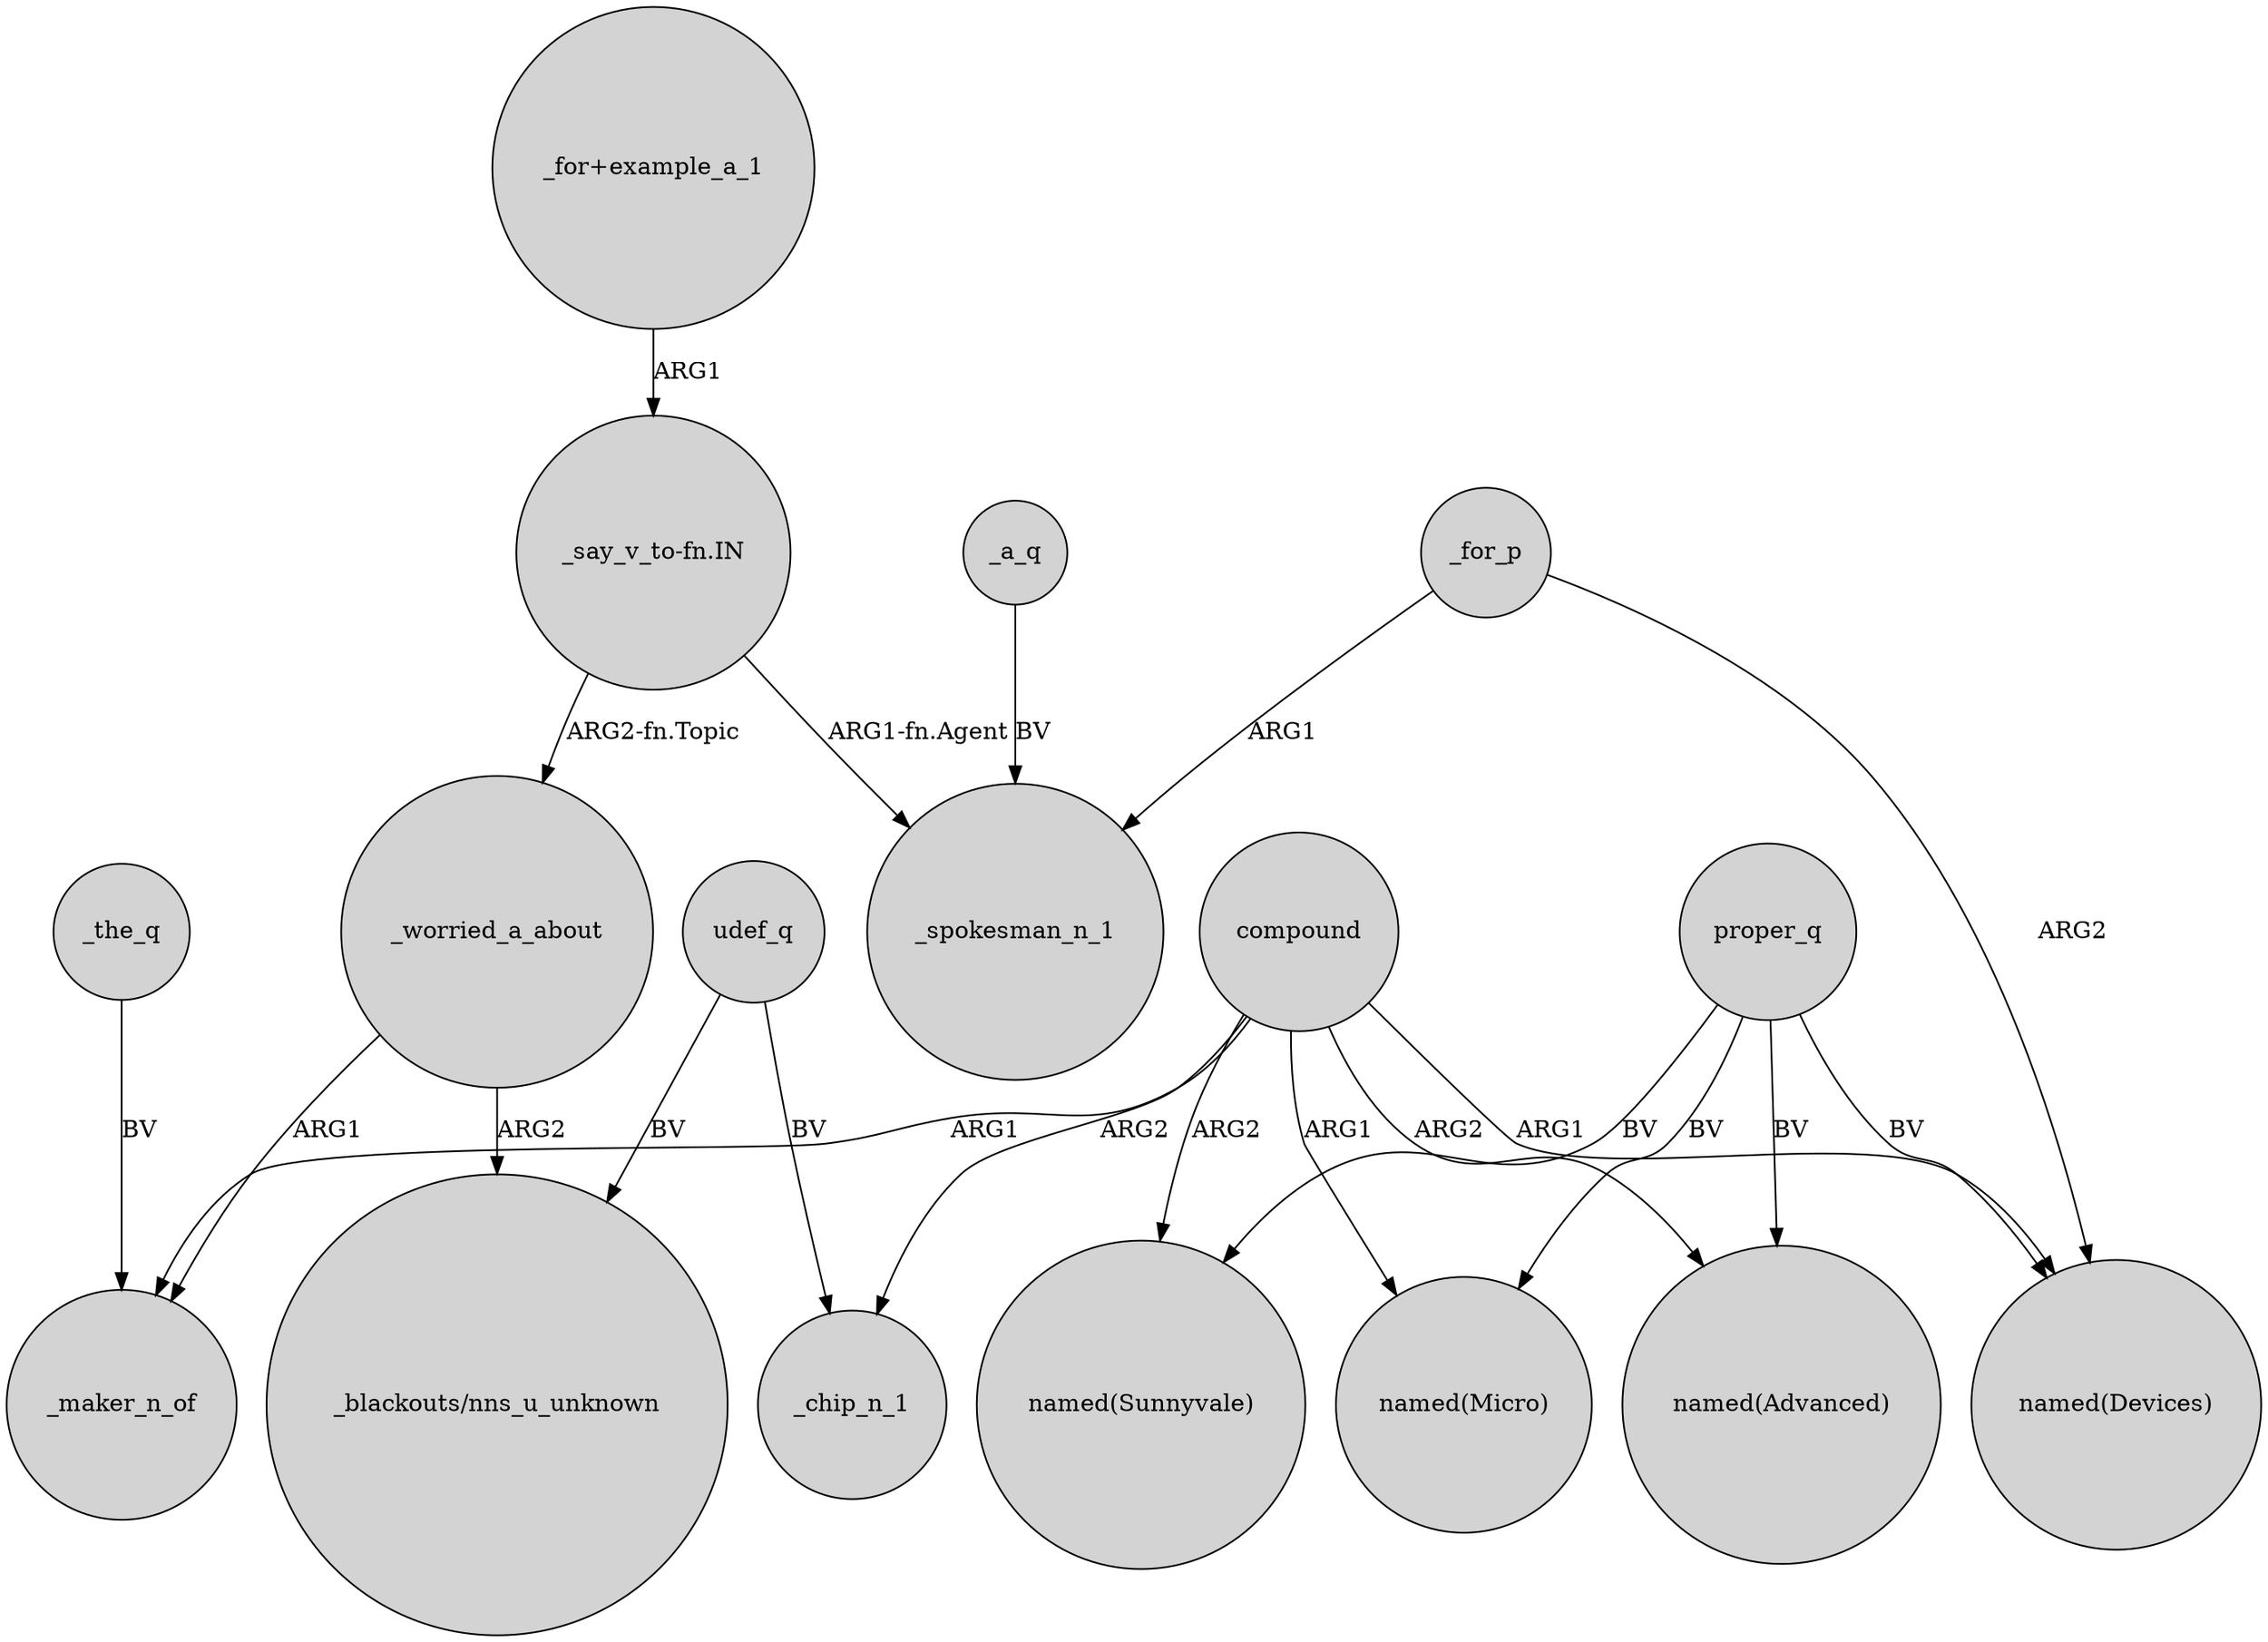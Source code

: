 digraph {
	node [shape=circle style=filled]
	_for_p -> _spokesman_n_1 [label=ARG1]
	"_say_v_to-fn.IN" -> _worried_a_about [label="ARG2-fn.Topic"]
	compound -> "named(Devices)" [label=ARG1]
	compound -> "named(Micro)" [label=ARG1]
	_worried_a_about -> "_blackouts/nns_u_unknown" [label=ARG2]
	udef_q -> _chip_n_1 [label=BV]
	compound -> _maker_n_of [label=ARG1]
	_the_q -> _maker_n_of [label=BV]
	"_say_v_to-fn.IN" -> _spokesman_n_1 [label="ARG1-fn.Agent"]
	compound -> _chip_n_1 [label=ARG2]
	udef_q -> "_blackouts/nns_u_unknown" [label=BV]
	proper_q -> "named(Devices)" [label=BV]
	proper_q -> "named(Micro)" [label=BV]
	_worried_a_about -> _maker_n_of [label=ARG1]
	compound -> "named(Advanced)" [label=ARG2]
	"_for+example_a_1" -> "_say_v_to-fn.IN" [label=ARG1]
	compound -> "named(Sunnyvale)" [label=ARG2]
	_a_q -> _spokesman_n_1 [label=BV]
	proper_q -> "named(Sunnyvale)" [label=BV]
	_for_p -> "named(Devices)" [label=ARG2]
	proper_q -> "named(Advanced)" [label=BV]
}
